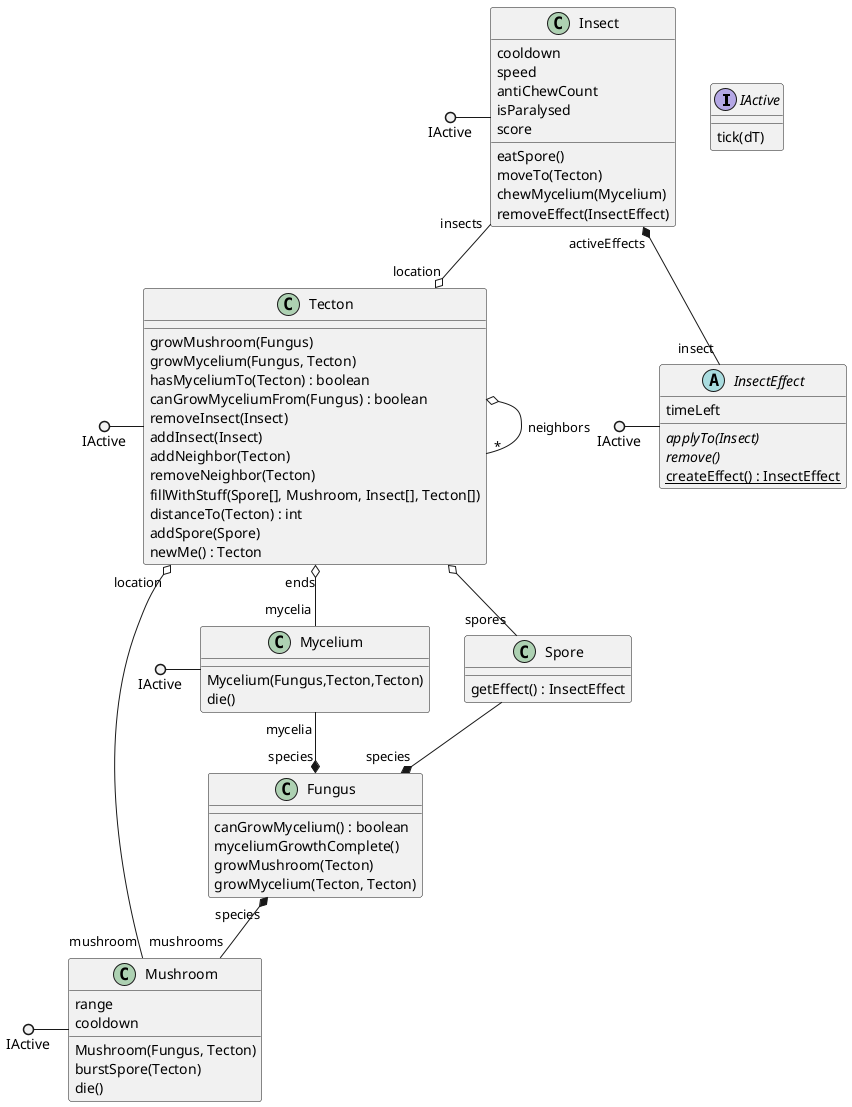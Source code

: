 @startuml classes
interface IActive {
    tick(dT)
}
class Tecton {
    growMushroom(Fungus)
    growMycelium(Fungus, Tecton)
    hasMyceliumTo(Tecton) : boolean
    canGrowMyceliumFrom(Fungus) : boolean
    removeInsect(Insect)
    addInsect(Insect)
    addNeighbor(Tecton)
    removeNeighbor(Tecton)
    fillWithStuff(Spore[], Mushroom, Insect[], Tecton[])
    distanceTo(Tecton) : int
    addSpore(Spore)
    newMe() : Tecton
}
class Fungus {
    canGrowMycelium() : boolean
    myceliumGrowthComplete()
    growMushroom(Tecton)
    growMycelium(Tecton, Tecton)
}
class Mycelium {
    Mycelium(Fungus,Tecton,Tecton)
    die()
}
class Mushroom {
    range
    cooldown
    Mushroom(Fungus, Tecton)
    burstSpore(Tecton)
    die()
}
class Spore {
    getEffect() : InsectEffect
}
class Insect {
    cooldown
    speed
    antiChewCount
    isParalysed
    score
    eatSpore()
    moveTo(Tecton)
    chewMycelium(Mycelium)
    removeEffect(InsectEffect)
}
abstract InsectEffect {
    timeLeft
    {abstract} applyTo(Insect)
    {abstract} remove()
    {static} createEffect() : InsectEffect
}

IActive ()- Tecton
IActive ()- Mushroom
IActive ()- Mycelium
IActive ()- Insect
IActive ()- InsectEffect

Tecton o-- "*" Tecton : neighbors
Tecton "ends" o-- "mycelia" Mycelium
Tecton o-- "spores" Spore
Tecton "location" o-- "mushroom" Mushroom

Mycelium "mycelia" --* "species" Fungus
Insect "activeEffects" *-- "insect" InsectEffect
Insect "insects" --o "location" Tecton
Fungus "species" *-- "mushrooms" Mushroom
Spore --* "species" Fungus

@enduml